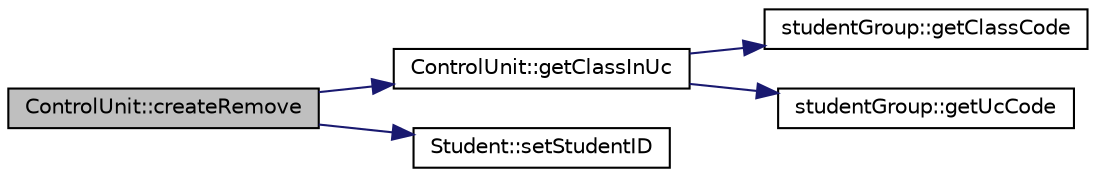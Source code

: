 digraph "ControlUnit::createRemove"
{
 // LATEX_PDF_SIZE
  edge [fontname="Helvetica",fontsize="10",labelfontname="Helvetica",labelfontsize="10"];
  node [fontname="Helvetica",fontsize="10",shape=record];
  rankdir="LR";
  Node1 [label="ControlUnit::createRemove",height=0.2,width=0.4,color="black", fillcolor="grey75", style="filled", fontcolor="black",tooltip="Creates a request of type remove."];
  Node1 -> Node2 [color="midnightblue",fontsize="10",style="solid"];
  Node2 [label="ControlUnit::getClassInUc",height=0.2,width=0.4,color="black", fillcolor="white", style="filled",URL="$class_control_unit.html#ad0d79a6b6abb4f167252f203c65ab6dc",tooltip="Gets the class of a student knowing the course."];
  Node2 -> Node3 [color="midnightblue",fontsize="10",style="solid"];
  Node3 [label="studentGroup::getClassCode",height=0.2,width=0.4,color="black", fillcolor="white", style="filled",URL="$classstudent_group.html#a378caaf4944f9c41e164c729e9dacaf7",tooltip="Gets the class code."];
  Node2 -> Node4 [color="midnightblue",fontsize="10",style="solid"];
  Node4 [label="studentGroup::getUcCode",height=0.2,width=0.4,color="black", fillcolor="white", style="filled",URL="$classstudent_group.html#ad7c965a71b623d190fe73f2e95204478",tooltip="Gets the course code."];
  Node1 -> Node5 [color="midnightblue",fontsize="10",style="solid"];
  Node5 [label="Student::setStudentID",height=0.2,width=0.4,color="black", fillcolor="white", style="filled",URL="$class_student.html#aa061a0b43cd8c617edf76a28c31b5300",tooltip="Sets the student ID."];
}
